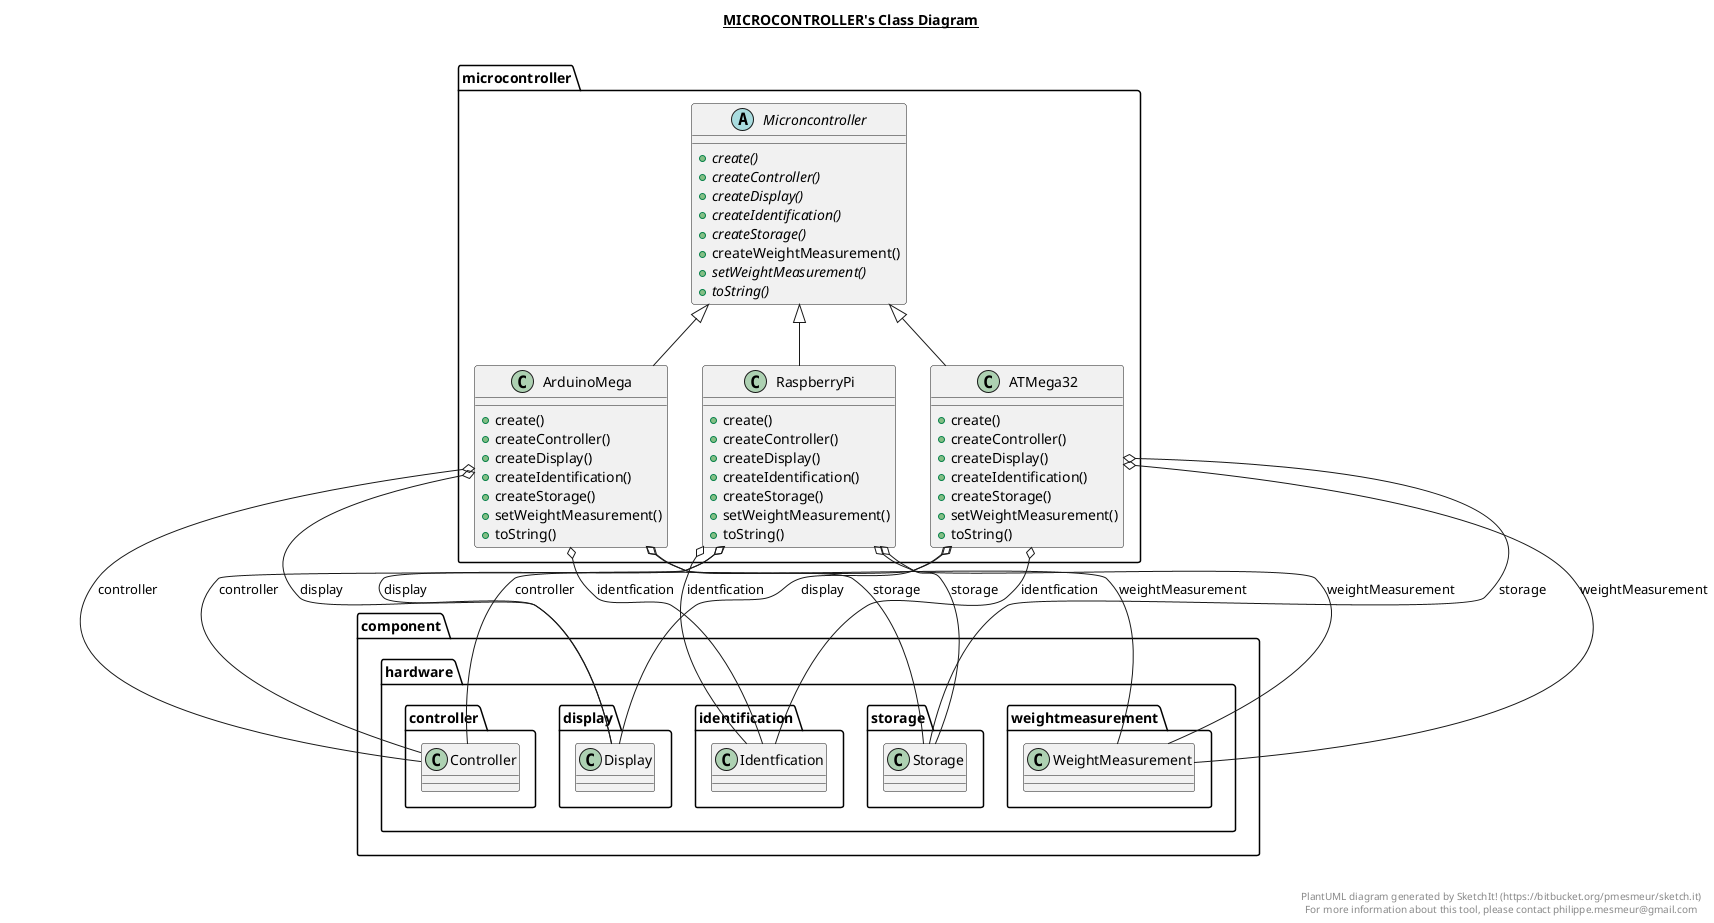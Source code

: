 @startuml

title __MICROCONTROLLER's Class Diagram__\n

  namespace microcontroller {
    class microcontroller.ATMega32 {
        + create()
        + createController()
        + createDisplay()
        + createIdentification()
        + createStorage()
        + setWeightMeasurement()
        + toString()
    }
  }
  

  namespace microcontroller {
    class microcontroller.ArduinoMega {
        + create()
        + createController()
        + createDisplay()
        + createIdentification()
        + createStorage()
        + setWeightMeasurement()
        + toString()
    }
  }
  

  namespace microcontroller {
    abstract class microcontroller.Microncontroller {
        {abstract} + create()
        {abstract} + createController()
        {abstract} + createDisplay()
        {abstract} + createIdentification()
        {abstract} + createStorage()
        + createWeightMeasurement()
        {abstract} + setWeightMeasurement()
        {abstract} + toString()
    }
  }
  

  namespace microcontroller {
    class microcontroller.RaspberryPi {
        + create()
        + createController()
        + createDisplay()
        + createIdentification()
        + createStorage()
        + setWeightMeasurement()
        + toString()
    }
  }
  

  microcontroller.ATMega32 -up-|> microcontroller.Microncontroller
  microcontroller.ATMega32 o-- component.hardware.controller.Controller : controller
  microcontroller.ATMega32 o-- component.hardware.display.Display : display
  microcontroller.ATMega32 o-- component.hardware.identification.Identfication : identfication
  microcontroller.ATMega32 o-- component.hardware.storage.Storage : storage
  microcontroller.ATMega32 o-- component.hardware.weightmeasurement.WeightMeasurement : weightMeasurement
  microcontroller.ArduinoMega -up-|> microcontroller.Microncontroller
  microcontroller.ArduinoMega o-- component.hardware.controller.Controller : controller
  microcontroller.ArduinoMega o-- component.hardware.display.Display : display
  microcontroller.ArduinoMega o-- component.hardware.identification.Identfication : identfication
  microcontroller.ArduinoMega o-- component.hardware.storage.Storage : storage
  microcontroller.ArduinoMega o-- component.hardware.weightmeasurement.WeightMeasurement : weightMeasurement
  microcontroller.RaspberryPi -up-|> microcontroller.Microncontroller
  microcontroller.RaspberryPi o-- component.hardware.controller.Controller : controller
  microcontroller.RaspberryPi o-- component.hardware.display.Display : display
  microcontroller.RaspberryPi o-- component.hardware.identification.Identfication : identfication
  microcontroller.RaspberryPi o-- component.hardware.storage.Storage : storage
  microcontroller.RaspberryPi o-- component.hardware.weightmeasurement.WeightMeasurement : weightMeasurement


right footer


PlantUML diagram generated by SketchIt! (https://bitbucket.org/pmesmeur/sketch.it)
For more information about this tool, please contact philippe.mesmeur@gmail.com
endfooter

@enduml
